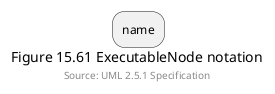 @startuml
:name;

caption Figure 15.61 ExecutableNode notation
footer Source: UML 2.5.1 Specification
@enduml
